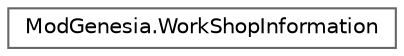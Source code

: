 digraph "Graphical Class Hierarchy"
{
 // LATEX_PDF_SIZE
  bgcolor="transparent";
  edge [fontname=Helvetica,fontsize=10,labelfontname=Helvetica,labelfontsize=10];
  node [fontname=Helvetica,fontsize=10,shape=box,height=0.2,width=0.4];
  rankdir="LR";
  Node0 [label="ModGenesia.WorkShopInformation",height=0.2,width=0.4,color="grey40", fillcolor="white", style="filled",URL="$class_mod_genesia_1_1_work_shop_information.html",tooltip=" "];
}
